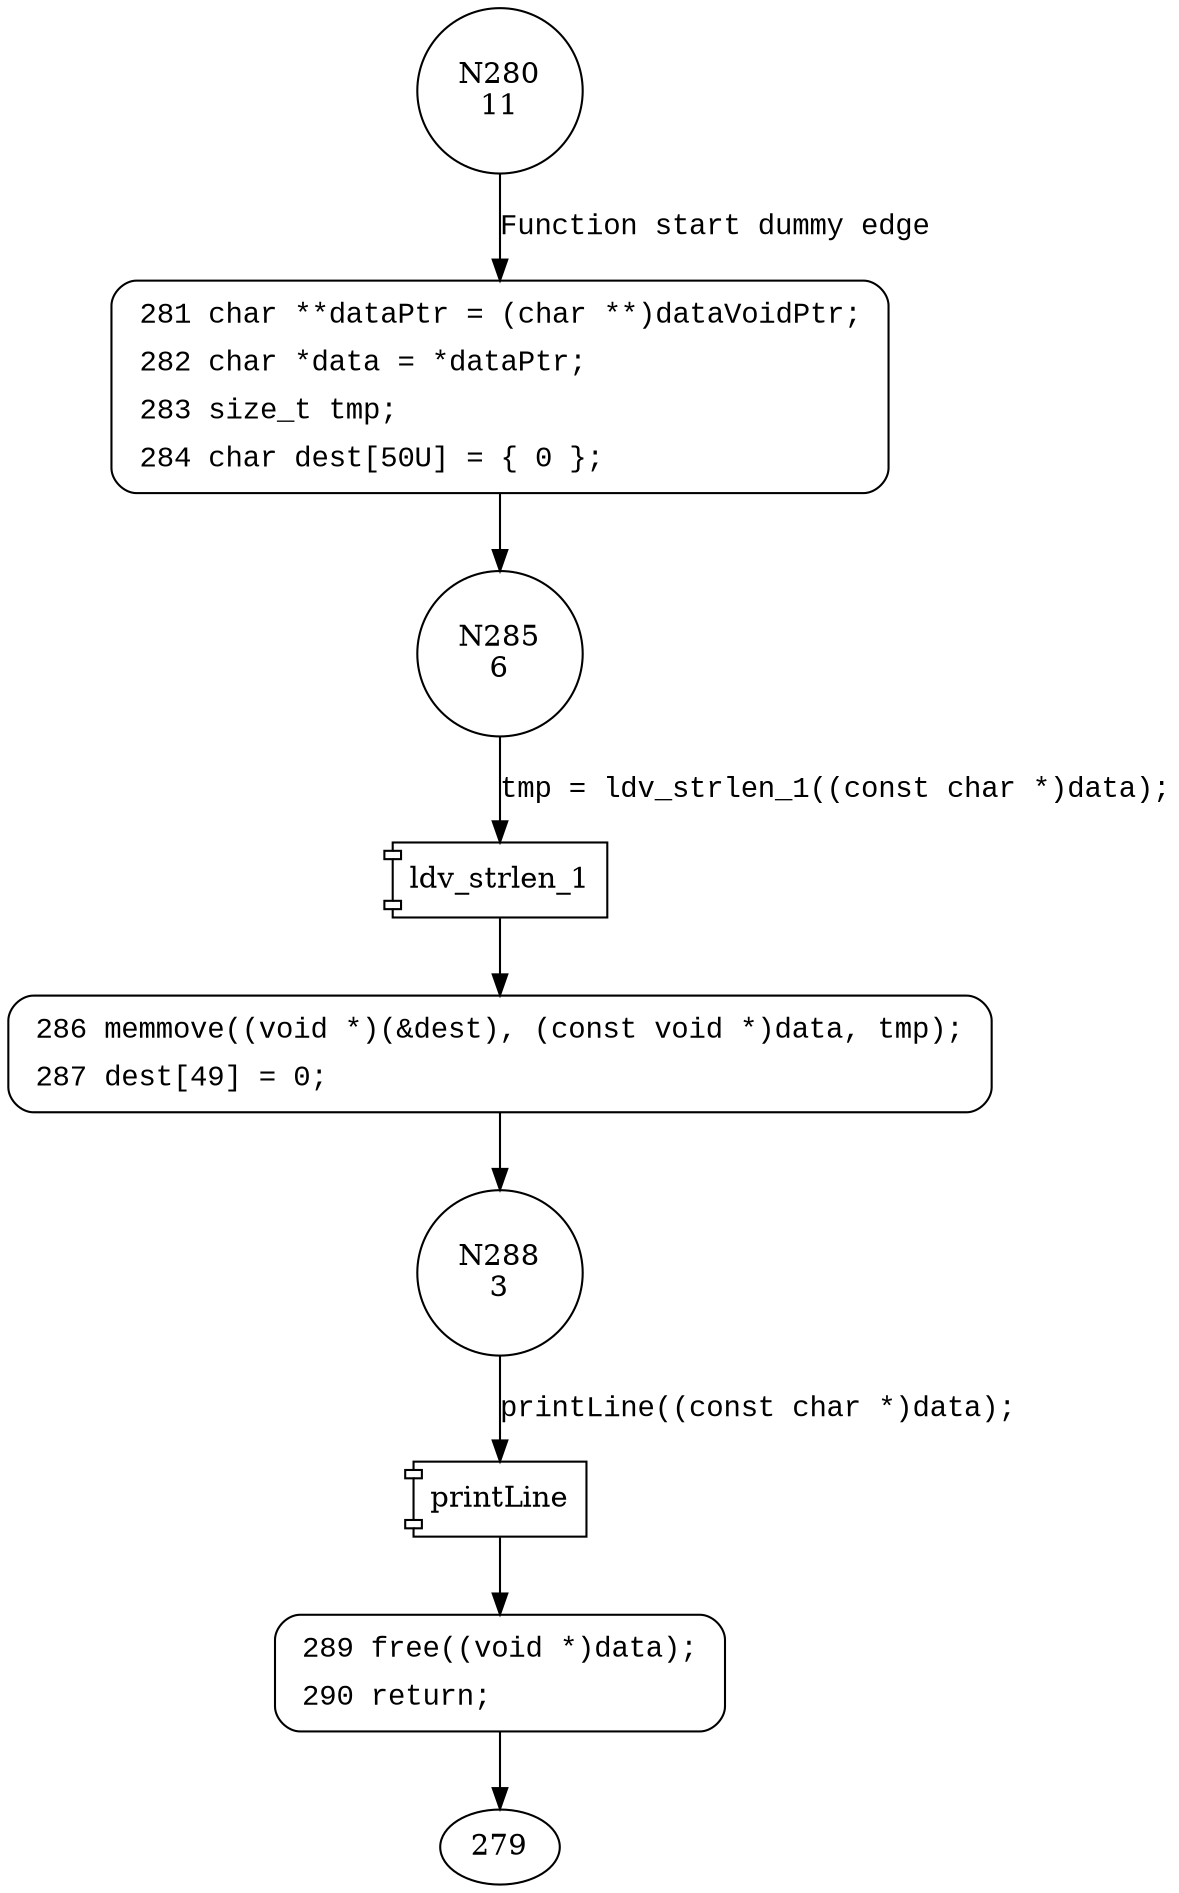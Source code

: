digraph CWE122_Heap_Based_Buffer_Overflow__c_CWE806_char_memmove_64b_badSink {
280 [shape="circle" label="N280\n11"]
281 [shape="circle" label="N281\n10"]
285 [shape="circle" label="N285\n6"]
286 [shape="circle" label="N286\n5"]
288 [shape="circle" label="N288\n3"]
289 [shape="circle" label="N289\n2"]
281 [style="filled,bold" penwidth="1" fillcolor="white" fontname="Courier New" shape="Mrecord" label=<<table border="0" cellborder="0" cellpadding="3" bgcolor="white"><tr><td align="right">281</td><td align="left">char **dataPtr = (char **)dataVoidPtr;</td></tr><tr><td align="right">282</td><td align="left">char *data = *dataPtr;</td></tr><tr><td align="right">283</td><td align="left">size_t tmp;</td></tr><tr><td align="right">284</td><td align="left">char dest[50U] = &#123; 0 &#125;;</td></tr></table>>]
281 -> 285[label=""]
286 [style="filled,bold" penwidth="1" fillcolor="white" fontname="Courier New" shape="Mrecord" label=<<table border="0" cellborder="0" cellpadding="3" bgcolor="white"><tr><td align="right">286</td><td align="left">memmove((void *)(&amp;dest), (const void *)data, tmp);</td></tr><tr><td align="right">287</td><td align="left">dest[49] = 0;</td></tr></table>>]
286 -> 288[label=""]
289 [style="filled,bold" penwidth="1" fillcolor="white" fontname="Courier New" shape="Mrecord" label=<<table border="0" cellborder="0" cellpadding="3" bgcolor="white"><tr><td align="right">289</td><td align="left">free((void *)data);</td></tr><tr><td align="right">290</td><td align="left">return;</td></tr></table>>]
289 -> 279[label=""]
280 -> 281 [label="Function start dummy edge" fontname="Courier New"]
100015 [shape="component" label="ldv_strlen_1"]
285 -> 100015 [label="tmp = ldv_strlen_1((const char *)data);" fontname="Courier New"]
100015 -> 286 [label="" fontname="Courier New"]
100016 [shape="component" label="printLine"]
288 -> 100016 [label="printLine((const char *)data);" fontname="Courier New"]
100016 -> 289 [label="" fontname="Courier New"]
}